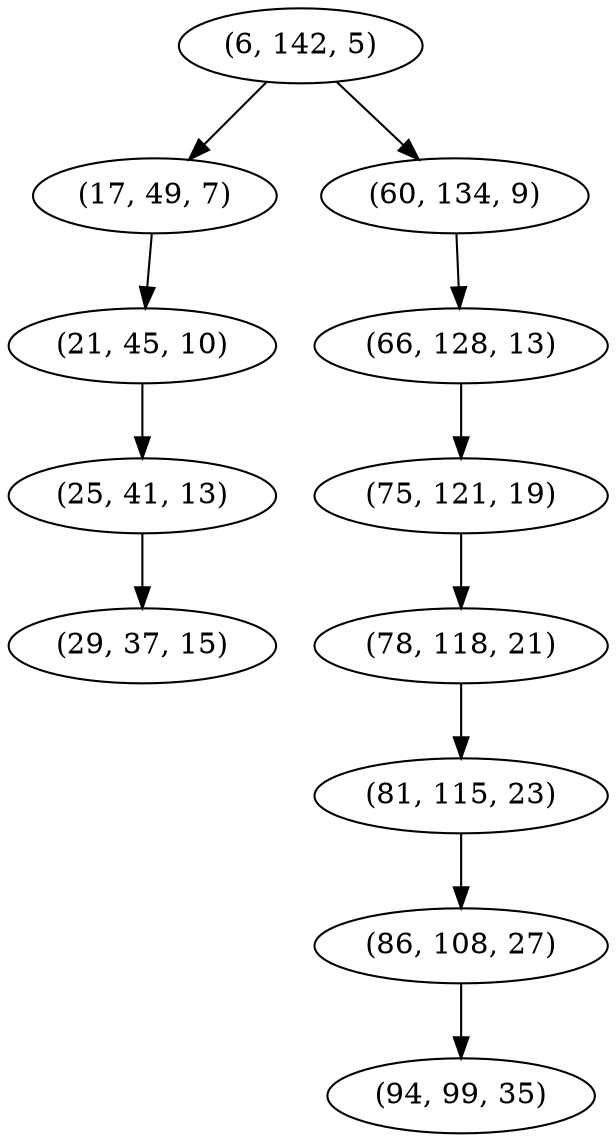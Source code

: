 digraph tree {
    "(6, 142, 5)";
    "(17, 49, 7)";
    "(21, 45, 10)";
    "(25, 41, 13)";
    "(29, 37, 15)";
    "(60, 134, 9)";
    "(66, 128, 13)";
    "(75, 121, 19)";
    "(78, 118, 21)";
    "(81, 115, 23)";
    "(86, 108, 27)";
    "(94, 99, 35)";
    "(6, 142, 5)" -> "(17, 49, 7)";
    "(6, 142, 5)" -> "(60, 134, 9)";
    "(17, 49, 7)" -> "(21, 45, 10)";
    "(21, 45, 10)" -> "(25, 41, 13)";
    "(25, 41, 13)" -> "(29, 37, 15)";
    "(60, 134, 9)" -> "(66, 128, 13)";
    "(66, 128, 13)" -> "(75, 121, 19)";
    "(75, 121, 19)" -> "(78, 118, 21)";
    "(78, 118, 21)" -> "(81, 115, 23)";
    "(81, 115, 23)" -> "(86, 108, 27)";
    "(86, 108, 27)" -> "(94, 99, 35)";
}
